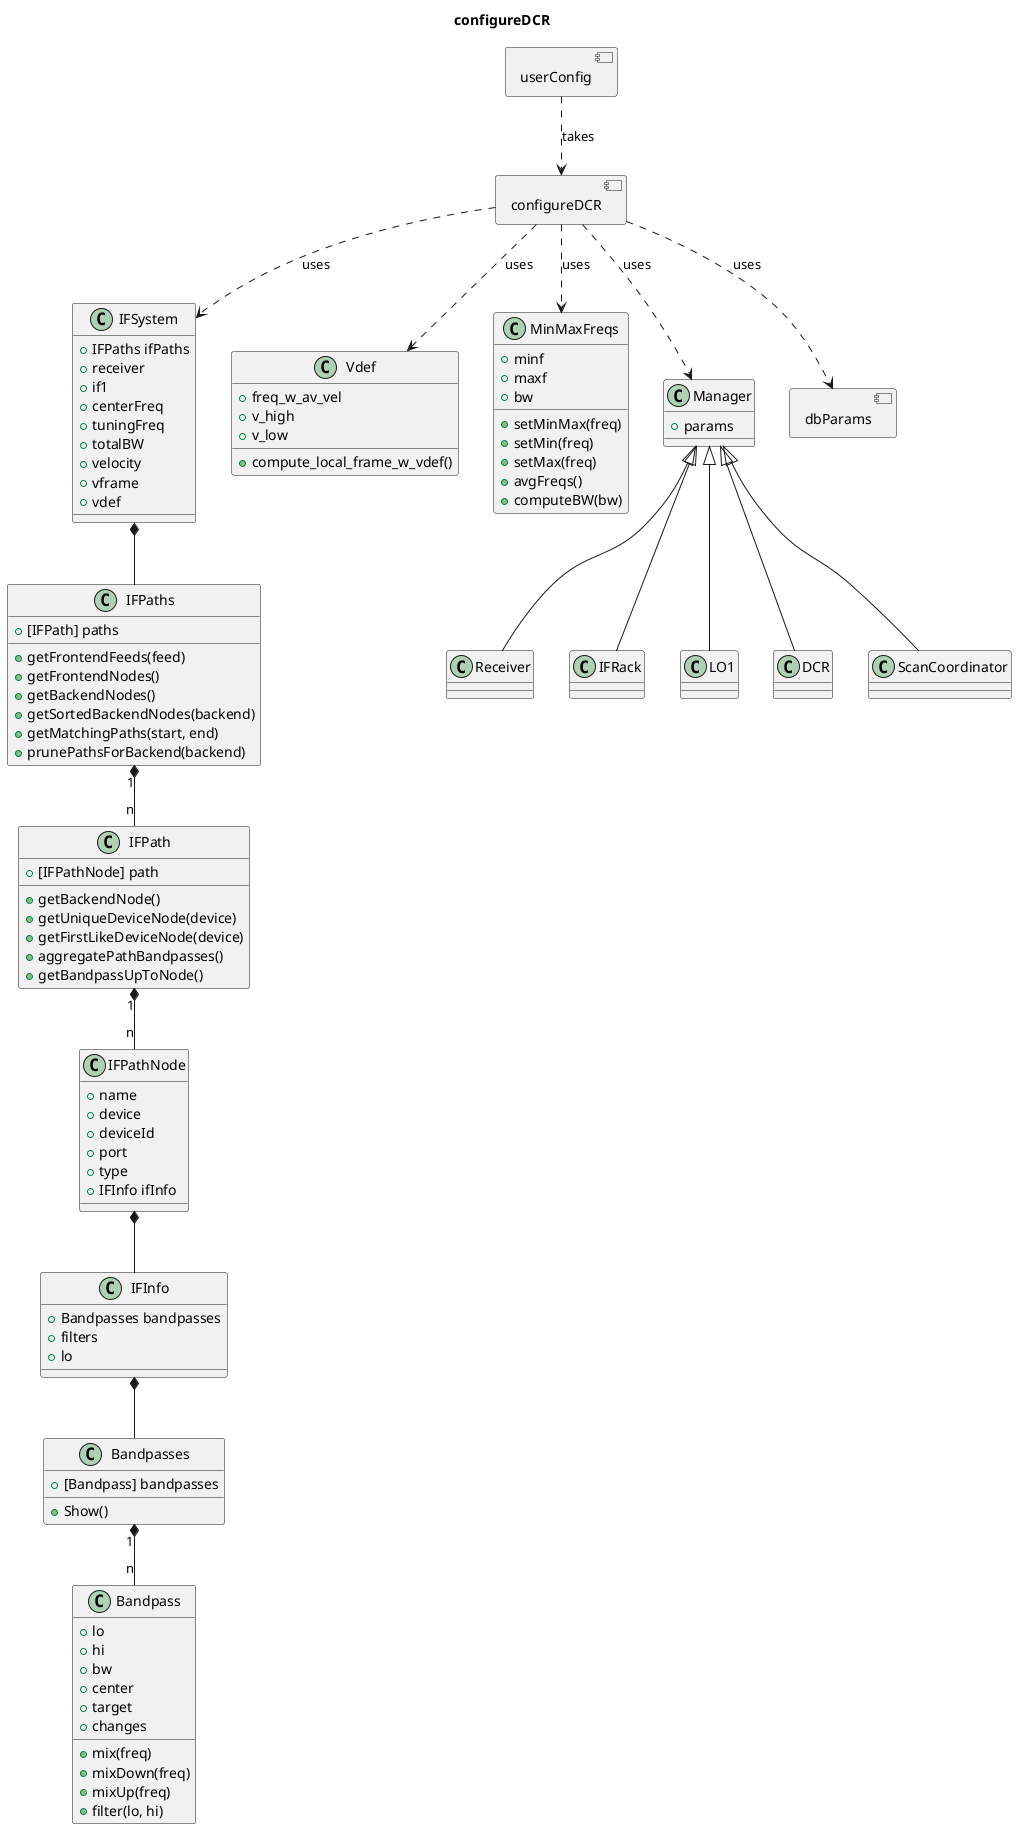 @startuml

allowmixing

title configureDCR

class IFSystem {
  + IFPaths ifPaths
  + receiver
  + if1
  + centerFreq
  + tuningFreq
  + totalBW
  + velocity
  + vframe
  + vdef
}

class IFPaths {
   + [IFPath] paths
   + getFrontendFeeds(feed)
   + getFrontendNodes()
   + getBackendNodes()
   + getSortedBackendNodes(backend)
   + getMatchingPaths(start, end)
   + prunePathsForBackend(backend)
}

class IFPath {
   + [IFPathNode] path
   + getBackendNode()
   + getUniqueDeviceNode(device)
   + getFirstLikeDeviceNode(device)
   + aggregatePathBandpasses()
   + getBandpassUpToNode()
}

class IFPathNode {
  + name
  + device
  + deviceId
  + port
  + type
  + IFInfo ifInfo
  
}

class IFInfo {
  + Bandpasses bandpasses
  + filters
  + lo
}

class Bandpasses {
  + [Bandpass] bandpasses
  + Show()
}

class Bandpass {
  + lo
  + hi
  + bw
  + center
  + target
  + changes
  + mix(freq)
  + mixDown(freq)
  + mixUp(freq)
  + filter(lo, hi)
}

class Vdef {
  + freq_w_av_vel
  + v_high
  + v_low
  + compute_local_frame_w_vdef()
}

class MinMaxFreqs {
  + minf
  + maxf
  + bw
  + setMinMax(freq)
  + setMin(freq)
  + setMax(freq)
  + avgFreqs()
  + computeBW(bw)
}

class Manager {
  + params
}

class Receiver 
class IFRack
class LO1
class DCR
class ScanCoordinator


component configureDCR
component dbParams
component userConfig



Manager <|-- Receiver
Manager <|-- LO1
Manager <|-- IFRack
Manager <|-- ScanCoordinator
Manager <|-- DCR

IFSystem *-- IFPaths
IFPaths "1" *-- "n" IFPath
IFPath "1" *-- "n" IFPathNode
IFPathNode *-- IFInfo
IFInfo *-- Bandpasses
Bandpasses "1" *-- "n" Bandpass

configureDCR ..> dbParams: uses
configureDCR ..> IFSystem: uses
configureDCR ..> Manager: uses
configureDCR ..> Vdef: uses
configureDCR ..> MinMaxFreqs: uses
userConfig ..> configureDCR: takes

@enduml